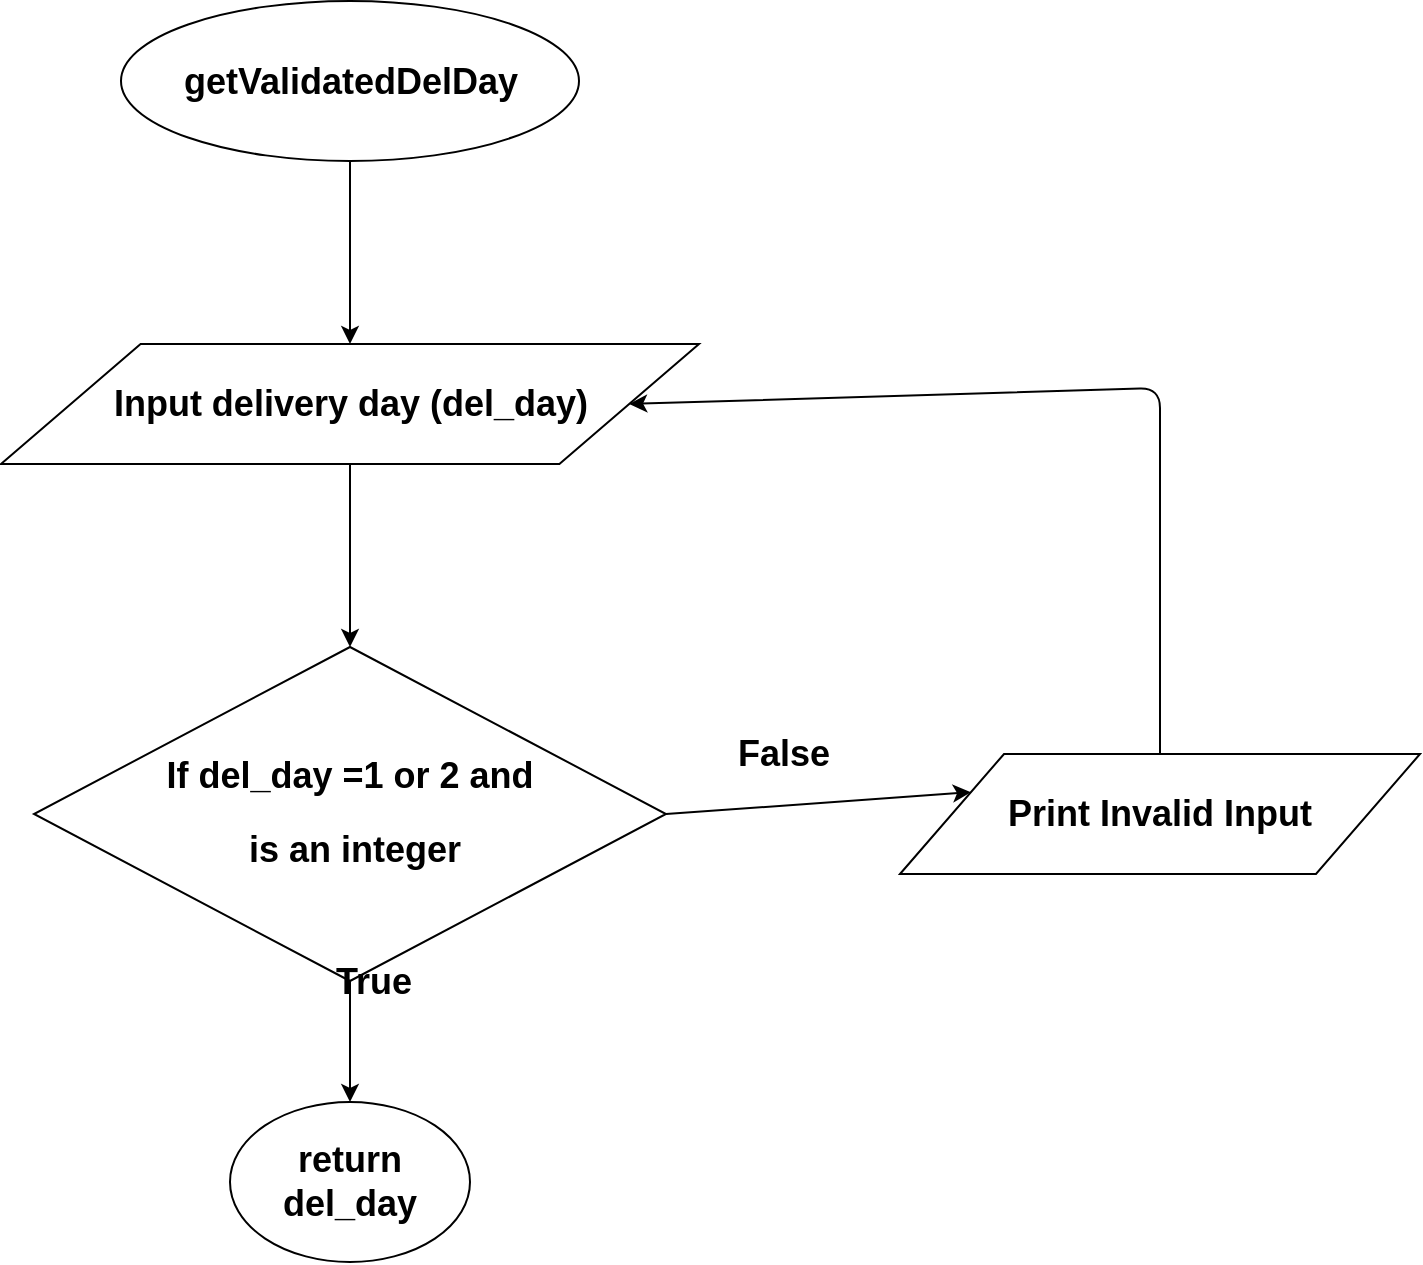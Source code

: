 <mxfile version="11.2.8" type="device" pages="1"><diagram id="DXD0Yy3ug9b9u_QRTKZL" name="Page-1"><mxGraphModel dx="973" dy="727" grid="1" gridSize="10" guides="1" tooltips="1" connect="1" arrows="1" fold="1" page="1" pageScale="1" pageWidth="850" pageHeight="1100" math="0" shadow="0"><root><mxCell id="0"/><mxCell id="1" parent="0"/><mxCell id="abA1Kj1o6Kxyf0dz53HY-20" value="&lt;h2&gt;Input delivery day (del_day)&lt;/h2&gt;" style="shape=parallelogram;perimeter=parallelogramPerimeter;whiteSpace=wrap;html=1;" vertex="1" parent="1"><mxGeometry x="1330.5" y="211" width="349" height="60" as="geometry"/></mxCell><mxCell id="abA1Kj1o6Kxyf0dz53HY-21" value="&lt;h2&gt;If del_day =1 or 2 and&lt;/h2&gt;&lt;h2&gt;&amp;nbsp;is an integer&lt;/h2&gt;" style="rhombus;whiteSpace=wrap;html=1;" vertex="1" parent="1"><mxGeometry x="1347" y="362.5" width="316" height="167" as="geometry"/></mxCell><mxCell id="abA1Kj1o6Kxyf0dz53HY-22" value="&lt;h2&gt;Print Invalid Input&lt;/h2&gt;" style="shape=parallelogram;perimeter=parallelogramPerimeter;whiteSpace=wrap;html=1;" vertex="1" parent="1"><mxGeometry x="1780" y="416" width="260" height="60" as="geometry"/></mxCell><mxCell id="abA1Kj1o6Kxyf0dz53HY-23" value="" style="endArrow=classic;html=1;exitX=0.5;exitY=0;exitDx=0;exitDy=0;entryX=1;entryY=0.5;entryDx=0;entryDy=0;" edge="1" parent="1" source="abA1Kj1o6Kxyf0dz53HY-22" target="abA1Kj1o6Kxyf0dz53HY-20"><mxGeometry width="50" height="50" relative="1" as="geometry"><mxPoint x="1134" y="503" as="sourcePoint"/><mxPoint x="1744" y="233" as="targetPoint"/><Array as="points"><mxPoint x="1910" y="233"/></Array></mxGeometry></mxCell><mxCell id="abA1Kj1o6Kxyf0dz53HY-24" value="" style="endArrow=classic;html=1;entryX=0;entryY=0.25;entryDx=0;entryDy=0;exitX=1;exitY=0.5;exitDx=0;exitDy=0;" edge="1" parent="1" source="abA1Kj1o6Kxyf0dz53HY-21" target="abA1Kj1o6Kxyf0dz53HY-22"><mxGeometry width="50" height="50" relative="1" as="geometry"><mxPoint x="1134" y="503" as="sourcePoint"/><mxPoint x="1184" y="453" as="targetPoint"/></mxGeometry></mxCell><mxCell id="abA1Kj1o6Kxyf0dz53HY-25" value="" style="endArrow=classic;html=1;entryX=0.5;entryY=0;entryDx=0;entryDy=0;exitX=0.5;exitY=1;exitDx=0;exitDy=0;" edge="1" parent="1" source="abA1Kj1o6Kxyf0dz53HY-20" target="abA1Kj1o6Kxyf0dz53HY-21"><mxGeometry width="50" height="50" relative="1" as="geometry"><mxPoint x="1134" y="503" as="sourcePoint"/><mxPoint x="1184" y="453" as="targetPoint"/></mxGeometry></mxCell><mxCell id="abA1Kj1o6Kxyf0dz53HY-26" value="&lt;span style=&quot;font-size: 18px&quot;&gt;&lt;b&gt;False&lt;/b&gt;&lt;/span&gt;" style="text;html=1;strokeColor=none;fillColor=none;align=center;verticalAlign=middle;whiteSpace=wrap;rounded=0;fontSize=16;" vertex="1" parent="1"><mxGeometry x="1701.5" y="406" width="40" height="20" as="geometry"/></mxCell><mxCell id="abA1Kj1o6Kxyf0dz53HY-27" value="&lt;span style=&quot;font-size: 18px&quot;&gt;&lt;b&gt;True&lt;/b&gt;&lt;/span&gt;" style="text;html=1;strokeColor=none;fillColor=none;align=center;verticalAlign=middle;whiteSpace=wrap;rounded=0;fontSize=16;" vertex="1" parent="1"><mxGeometry x="1496.5" y="520" width="40" height="20" as="geometry"/></mxCell><mxCell id="abA1Kj1o6Kxyf0dz53HY-28" value="&lt;b style=&quot;font-size: 18px&quot;&gt;getValidatedDelDay&lt;/b&gt;" style="ellipse;whiteSpace=wrap;html=1;" vertex="1" parent="1"><mxGeometry x="1390.5" y="39.5" width="229" height="80" as="geometry"/></mxCell><mxCell id="abA1Kj1o6Kxyf0dz53HY-29" value="" style="endArrow=classic;html=1;exitX=0.5;exitY=1;exitDx=0;exitDy=0;entryX=0.5;entryY=0;entryDx=0;entryDy=0;" edge="1" parent="1" source="abA1Kj1o6Kxyf0dz53HY-28" target="abA1Kj1o6Kxyf0dz53HY-20"><mxGeometry width="50" height="50" relative="1" as="geometry"><mxPoint x="1360" y="510" as="sourcePoint"/><mxPoint x="1410" y="460" as="targetPoint"/></mxGeometry></mxCell><mxCell id="abA1Kj1o6Kxyf0dz53HY-31" value="" style="endArrow=classic;html=1;exitX=0.5;exitY=1;exitDx=0;exitDy=0;entryX=0.5;entryY=0;entryDx=0;entryDy=0;" edge="1" parent="1" source="abA1Kj1o6Kxyf0dz53HY-21" target="abA1Kj1o6Kxyf0dz53HY-32"><mxGeometry width="50" height="50" relative="1" as="geometry"><mxPoint x="1360" y="630" as="sourcePoint"/><mxPoint x="1497" y="570" as="targetPoint"/></mxGeometry></mxCell><mxCell id="abA1Kj1o6Kxyf0dz53HY-32" value="&lt;font style=&quot;font-size: 18px&quot;&gt;&lt;b&gt;return del_day&lt;/b&gt;&lt;/font&gt;" style="ellipse;whiteSpace=wrap;html=1;" vertex="1" parent="1"><mxGeometry x="1445" y="590" width="120" height="80" as="geometry"/></mxCell></root></mxGraphModel></diagram></mxfile>